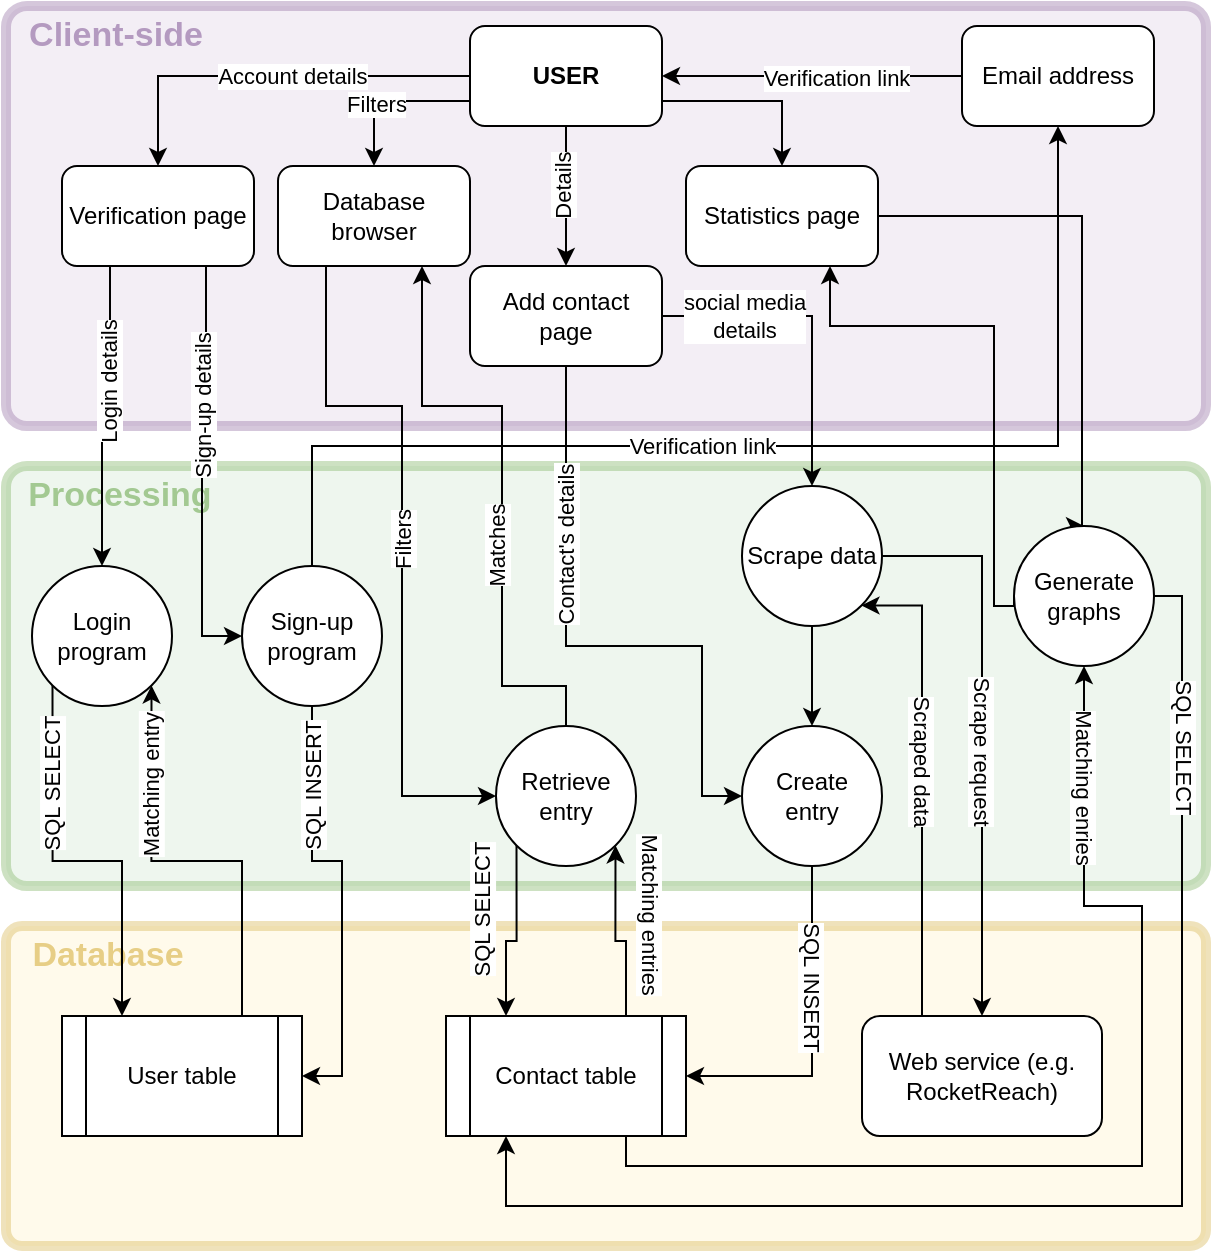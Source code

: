 <mxfile version="21.4.0" type="github">
  <diagram name="Page-1" id="DdxZA5GexF_VP8a_7yuy">
    <mxGraphModel dx="1434" dy="788" grid="1" gridSize="10" guides="1" tooltips="1" connect="1" arrows="1" fold="1" page="1" pageScale="1" pageWidth="827" pageHeight="1169" math="0" shadow="0">
      <root>
        <mxCell id="0" />
        <mxCell id="1" parent="0" />
        <mxCell id="scGVtARDGO441qJ0OcvR-37" value="Database" style="text;html=1;strokeColor=none;fillColor=none;align=center;verticalAlign=middle;whiteSpace=wrap;rounded=0;fontFamily=Helvetica;fontStyle=1;fontColor=#d6b656;fontSize=17;" parent="1" vertex="1">
          <mxGeometry x="117" y="510" width="100" height="30" as="geometry" />
        </mxCell>
        <mxCell id="scGVtARDGO441qJ0OcvR-36" value="" style="rounded=1;whiteSpace=wrap;html=1;fillColor=#fff2cc;fillStyle=auto;opacity=40;strokeColor=#d6b656;strokeWidth=5;perimeterSpacing=0;arcSize=5;" parent="1" vertex="1">
          <mxGeometry x="116" y="510" width="600" height="160" as="geometry" />
        </mxCell>
        <mxCell id="scGVtARDGO441qJ0OcvR-6" value="Processing" style="text;html=1;strokeColor=none;fillColor=none;align=center;verticalAlign=middle;whiteSpace=wrap;rounded=0;fontFamily=Helvetica;fontStyle=1;fontColor=#82b366;fontSize=17;" parent="1" vertex="1">
          <mxGeometry x="123" y="280" width="100" height="30" as="geometry" />
        </mxCell>
        <mxCell id="scGVtARDGO441qJ0OcvR-5" value="" style="rounded=1;whiteSpace=wrap;html=1;fillColor=#d5e8d4;fillStyle=auto;opacity=40;strokeColor=#82B366;strokeWidth=5;perimeterSpacing=0;arcSize=5;" parent="1" vertex="1">
          <mxGeometry x="116" y="280" width="600" height="210" as="geometry" />
        </mxCell>
        <mxCell id="scGVtARDGO441qJ0OcvR-3" value="Client-side" style="text;html=1;strokeColor=none;fillColor=none;align=center;verticalAlign=middle;whiteSpace=wrap;rounded=0;fontFamily=Helvetica;fontStyle=1;fontColor=#9673a6;fontSize=17;" parent="1" vertex="1">
          <mxGeometry x="121" y="50" width="100" height="30" as="geometry" />
        </mxCell>
        <mxCell id="scGVtARDGO441qJ0OcvR-1" value="" style="rounded=1;whiteSpace=wrap;html=1;fillColor=#e1d5e7;fillStyle=auto;opacity=40;strokeColor=#9673A6;gradientColor=none;strokeWidth=5;perimeterSpacing=0;arcSize=5;" parent="1" vertex="1">
          <mxGeometry x="116" y="50" width="600" height="210" as="geometry" />
        </mxCell>
        <mxCell id="scGVtARDGO441qJ0OcvR-12" style="edgeStyle=orthogonalEdgeStyle;rounded=0;orthogonalLoop=1;jettySize=auto;html=1;exitX=0;exitY=0.5;exitDx=0;exitDy=0;entryX=0.5;entryY=0;entryDx=0;entryDy=0;" parent="1" source="scGVtARDGO441qJ0OcvR-4" target="scGVtARDGO441qJ0OcvR-7" edge="1">
          <mxGeometry relative="1" as="geometry" />
        </mxCell>
        <mxCell id="scGVtARDGO441qJ0OcvR-16" value="Account details" style="edgeLabel;html=1;align=center;verticalAlign=middle;resizable=0;points=[];" parent="scGVtARDGO441qJ0OcvR-12" vertex="1" connectable="0">
          <mxGeometry x="-0.114" relative="1" as="geometry">
            <mxPoint as="offset" />
          </mxGeometry>
        </mxCell>
        <mxCell id="scGVtARDGO441qJ0OcvR-27" style="edgeStyle=orthogonalEdgeStyle;rounded=0;orthogonalLoop=1;jettySize=auto;html=1;exitX=0;exitY=0.75;exitDx=0;exitDy=0;entryX=0.5;entryY=0;entryDx=0;entryDy=0;" parent="1" source="scGVtARDGO441qJ0OcvR-4" target="scGVtARDGO441qJ0OcvR-26" edge="1">
          <mxGeometry relative="1" as="geometry" />
        </mxCell>
        <mxCell id="scGVtARDGO441qJ0OcvR-28" value="Filters" style="edgeLabel;html=1;align=center;verticalAlign=middle;resizable=0;points=[];" parent="scGVtARDGO441qJ0OcvR-27" vertex="1" connectable="0">
          <mxGeometry x="0.182" y="1" relative="1" as="geometry">
            <mxPoint as="offset" />
          </mxGeometry>
        </mxCell>
        <mxCell id="r--svfkuLO-Cxs6bafeG-12" style="edgeStyle=orthogonalEdgeStyle;rounded=0;orthogonalLoop=1;jettySize=auto;html=1;exitX=0.5;exitY=1;exitDx=0;exitDy=0;entryX=0.5;entryY=0;entryDx=0;entryDy=0;" parent="1" source="scGVtARDGO441qJ0OcvR-4" target="scGVtARDGO441qJ0OcvR-35" edge="1">
          <mxGeometry relative="1" as="geometry" />
        </mxCell>
        <mxCell id="xZPXGxTYQYcIRegJXseu-11" style="edgeStyle=orthogonalEdgeStyle;rounded=0;orthogonalLoop=1;jettySize=auto;html=1;exitX=1;exitY=0.75;exitDx=0;exitDy=0;entryX=0.5;entryY=0;entryDx=0;entryDy=0;" edge="1" parent="1" source="scGVtARDGO441qJ0OcvR-4" target="xZPXGxTYQYcIRegJXseu-10">
          <mxGeometry relative="1" as="geometry" />
        </mxCell>
        <mxCell id="scGVtARDGO441qJ0OcvR-4" value="&lt;b&gt;USER&lt;/b&gt;" style="rounded=1;whiteSpace=wrap;html=1;" parent="1" vertex="1">
          <mxGeometry x="348" y="60" width="96" height="50" as="geometry" />
        </mxCell>
        <mxCell id="scGVtARDGO441qJ0OcvR-20" style="edgeStyle=orthogonalEdgeStyle;rounded=0;orthogonalLoop=1;jettySize=auto;html=1;exitX=0.25;exitY=1;exitDx=0;exitDy=0;" parent="1" source="scGVtARDGO441qJ0OcvR-7" target="scGVtARDGO441qJ0OcvR-18" edge="1">
          <mxGeometry relative="1" as="geometry" />
        </mxCell>
        <mxCell id="scGVtARDGO441qJ0OcvR-22" value="Login details" style="edgeLabel;html=1;align=center;verticalAlign=middle;resizable=0;points=[];rotation=270;" parent="scGVtARDGO441qJ0OcvR-20" vertex="1" connectable="0">
          <mxGeometry x="-0.247" y="-1" relative="1" as="geometry">
            <mxPoint as="offset" />
          </mxGeometry>
        </mxCell>
        <mxCell id="scGVtARDGO441qJ0OcvR-21" style="edgeStyle=orthogonalEdgeStyle;rounded=0;orthogonalLoop=1;jettySize=auto;html=1;exitX=0.75;exitY=1;exitDx=0;exitDy=0;entryX=0;entryY=0.5;entryDx=0;entryDy=0;" parent="1" source="scGVtARDGO441qJ0OcvR-7" target="scGVtARDGO441qJ0OcvR-19" edge="1">
          <mxGeometry relative="1" as="geometry" />
        </mxCell>
        <mxCell id="scGVtARDGO441qJ0OcvR-23" value="Sign-up details" style="edgeLabel;html=1;align=center;verticalAlign=middle;resizable=0;points=[];rotation=270;" parent="scGVtARDGO441qJ0OcvR-21" vertex="1" connectable="0">
          <mxGeometry x="-0.478" y="1" relative="1" as="geometry">
            <mxPoint x="-3" y="16" as="offset" />
          </mxGeometry>
        </mxCell>
        <mxCell id="scGVtARDGO441qJ0OcvR-7" value="Verification page" style="rounded=1;whiteSpace=wrap;html=1;" parent="1" vertex="1">
          <mxGeometry x="144" y="130" width="96" height="50" as="geometry" />
        </mxCell>
        <mxCell id="scGVtARDGO441qJ0OcvR-13" style="edgeStyle=orthogonalEdgeStyle;rounded=0;orthogonalLoop=1;jettySize=auto;html=1;exitX=0;exitY=0.5;exitDx=0;exitDy=0;" parent="1" source="scGVtARDGO441qJ0OcvR-8" target="scGVtARDGO441qJ0OcvR-4" edge="1">
          <mxGeometry relative="1" as="geometry" />
        </mxCell>
        <mxCell id="scGVtARDGO441qJ0OcvR-17" value="Verification link" style="edgeLabel;html=1;align=center;verticalAlign=middle;resizable=0;points=[];" parent="scGVtARDGO441qJ0OcvR-13" vertex="1" connectable="0">
          <mxGeometry x="-0.16" y="1" relative="1" as="geometry">
            <mxPoint as="offset" />
          </mxGeometry>
        </mxCell>
        <mxCell id="scGVtARDGO441qJ0OcvR-8" value="Email address" style="rounded=1;whiteSpace=wrap;html=1;" parent="1" vertex="1">
          <mxGeometry x="594" y="60" width="96" height="50" as="geometry" />
        </mxCell>
        <mxCell id="r--svfkuLO-Cxs6bafeG-15" style="edgeStyle=orthogonalEdgeStyle;rounded=0;orthogonalLoop=1;jettySize=auto;html=1;exitX=0;exitY=1;exitDx=0;exitDy=0;entryX=0.25;entryY=0;entryDx=0;entryDy=0;" parent="1" source="scGVtARDGO441qJ0OcvR-18" target="r--svfkuLO-Cxs6bafeG-1" edge="1">
          <mxGeometry relative="1" as="geometry" />
        </mxCell>
        <mxCell id="r--svfkuLO-Cxs6bafeG-17" value="SQL SELECT" style="edgeLabel;html=1;align=center;verticalAlign=middle;resizable=0;points=[];rotation=270;" parent="r--svfkuLO-Cxs6bafeG-15" vertex="1" connectable="0">
          <mxGeometry x="-0.401" relative="1" as="geometry">
            <mxPoint y="-10" as="offset" />
          </mxGeometry>
        </mxCell>
        <mxCell id="scGVtARDGO441qJ0OcvR-18" value="Login program" style="ellipse;whiteSpace=wrap;html=1;aspect=fixed;" parent="1" vertex="1">
          <mxGeometry x="129" y="330" width="70" height="70" as="geometry" />
        </mxCell>
        <mxCell id="scGVtARDGO441qJ0OcvR-24" style="edgeStyle=orthogonalEdgeStyle;rounded=0;orthogonalLoop=1;jettySize=auto;html=1;exitX=0.5;exitY=0;exitDx=0;exitDy=0;entryX=0.5;entryY=1;entryDx=0;entryDy=0;" parent="1" source="scGVtARDGO441qJ0OcvR-19" target="scGVtARDGO441qJ0OcvR-8" edge="1">
          <mxGeometry relative="1" as="geometry">
            <Array as="points">
              <mxPoint x="269" y="270" />
              <mxPoint x="642" y="270" />
            </Array>
          </mxGeometry>
        </mxCell>
        <mxCell id="xZPXGxTYQYcIRegJXseu-9" value="Details" style="edgeLabel;html=1;align=center;verticalAlign=middle;resizable=0;points=[];rotation=270;" vertex="1" connectable="0" parent="scGVtARDGO441qJ0OcvR-24">
          <mxGeometry x="0.781" y="-2" relative="1" as="geometry">
            <mxPoint x="-250" y="-35" as="offset" />
          </mxGeometry>
        </mxCell>
        <mxCell id="scGVtARDGO441qJ0OcvR-25" value="Verification link" style="edgeLabel;html=1;align=center;verticalAlign=middle;resizable=0;points=[];" parent="scGVtARDGO441qJ0OcvR-24" vertex="1" connectable="0">
          <mxGeometry x="-0.265" y="-2" relative="1" as="geometry">
            <mxPoint x="37" y="-2" as="offset" />
          </mxGeometry>
        </mxCell>
        <mxCell id="xZPXGxTYQYcIRegJXseu-31" style="edgeStyle=orthogonalEdgeStyle;rounded=0;orthogonalLoop=1;jettySize=auto;html=1;exitX=0.5;exitY=1;exitDx=0;exitDy=0;entryX=1;entryY=0.5;entryDx=0;entryDy=0;" edge="1" parent="1" source="scGVtARDGO441qJ0OcvR-19" target="r--svfkuLO-Cxs6bafeG-1">
          <mxGeometry relative="1" as="geometry" />
        </mxCell>
        <mxCell id="xZPXGxTYQYcIRegJXseu-32" value="SQL INSERT" style="edgeLabel;html=1;align=center;verticalAlign=middle;resizable=0;points=[];rotation=270;" vertex="1" connectable="0" parent="xZPXGxTYQYcIRegJXseu-31">
          <mxGeometry x="-0.764" y="2" relative="1" as="geometry">
            <mxPoint x="-2" y="14" as="offset" />
          </mxGeometry>
        </mxCell>
        <mxCell id="scGVtARDGO441qJ0OcvR-19" value="Sign-up program" style="ellipse;whiteSpace=wrap;html=1;aspect=fixed;" parent="1" vertex="1">
          <mxGeometry x="234" y="330" width="70" height="70" as="geometry" />
        </mxCell>
        <mxCell id="scGVtARDGO441qJ0OcvR-38" style="edgeStyle=orthogonalEdgeStyle;rounded=0;orthogonalLoop=1;jettySize=auto;html=1;exitX=0.25;exitY=1;exitDx=0;exitDy=0;entryX=0;entryY=0.5;entryDx=0;entryDy=0;" parent="1" source="scGVtARDGO441qJ0OcvR-26" target="scGVtARDGO441qJ0OcvR-31" edge="1">
          <mxGeometry relative="1" as="geometry">
            <Array as="points">
              <mxPoint x="276" y="250" />
              <mxPoint x="314" y="250" />
              <mxPoint x="314" y="445" />
            </Array>
          </mxGeometry>
        </mxCell>
        <mxCell id="r--svfkuLO-Cxs6bafeG-13" value="Filters" style="edgeLabel;html=1;align=center;verticalAlign=middle;resizable=0;points=[];rotation=270;" parent="scGVtARDGO441qJ0OcvR-38" vertex="1" connectable="0">
          <mxGeometry x="0.001" relative="1" as="geometry">
            <mxPoint as="offset" />
          </mxGeometry>
        </mxCell>
        <mxCell id="scGVtARDGO441qJ0OcvR-26" value="Database browser" style="rounded=1;whiteSpace=wrap;html=1;" parent="1" vertex="1">
          <mxGeometry x="252" y="130" width="96" height="50" as="geometry" />
        </mxCell>
        <mxCell id="r--svfkuLO-Cxs6bafeG-8" style="edgeStyle=orthogonalEdgeStyle;rounded=0;orthogonalLoop=1;jettySize=auto;html=1;exitX=0;exitY=1;exitDx=0;exitDy=0;entryX=0.25;entryY=0;entryDx=0;entryDy=0;" parent="1" source="scGVtARDGO441qJ0OcvR-31" target="r--svfkuLO-Cxs6bafeG-2" edge="1">
          <mxGeometry relative="1" as="geometry" />
        </mxCell>
        <mxCell id="r--svfkuLO-Cxs6bafeG-9" value="SQL SELECT" style="edgeLabel;html=1;align=center;verticalAlign=middle;resizable=0;points=[];rotation=270;" parent="r--svfkuLO-Cxs6bafeG-8" vertex="1" connectable="0">
          <mxGeometry x="-0.27" y="-1" relative="1" as="geometry">
            <mxPoint x="-16" as="offset" />
          </mxGeometry>
        </mxCell>
        <mxCell id="r--svfkuLO-Cxs6bafeG-11" style="edgeStyle=orthogonalEdgeStyle;rounded=0;orthogonalLoop=1;jettySize=auto;html=1;exitX=0.5;exitY=0;exitDx=0;exitDy=0;entryX=0.75;entryY=1;entryDx=0;entryDy=0;" parent="1" source="scGVtARDGO441qJ0OcvR-31" target="scGVtARDGO441qJ0OcvR-26" edge="1">
          <mxGeometry relative="1" as="geometry">
            <Array as="points">
              <mxPoint x="396" y="390" />
              <mxPoint x="364" y="390" />
              <mxPoint x="364" y="250" />
              <mxPoint x="324" y="250" />
            </Array>
          </mxGeometry>
        </mxCell>
        <mxCell id="r--svfkuLO-Cxs6bafeG-14" value="Matches" style="edgeLabel;html=1;align=center;verticalAlign=middle;resizable=0;points=[];rotation=270;" parent="r--svfkuLO-Cxs6bafeG-11" vertex="1" connectable="0">
          <mxGeometry x="-0.107" relative="1" as="geometry">
            <mxPoint x="-3" y="13" as="offset" />
          </mxGeometry>
        </mxCell>
        <mxCell id="scGVtARDGO441qJ0OcvR-31" value="Retrieve entry" style="ellipse;whiteSpace=wrap;html=1;aspect=fixed;" parent="1" vertex="1">
          <mxGeometry x="361" y="410" width="70" height="70" as="geometry" />
        </mxCell>
        <mxCell id="xZPXGxTYQYcIRegJXseu-2" style="edgeStyle=orthogonalEdgeStyle;rounded=0;orthogonalLoop=1;jettySize=auto;html=1;exitX=0.5;exitY=1;exitDx=0;exitDy=0;entryX=0;entryY=0.5;entryDx=0;entryDy=0;" edge="1" parent="1" source="scGVtARDGO441qJ0OcvR-35" target="xZPXGxTYQYcIRegJXseu-1">
          <mxGeometry relative="1" as="geometry">
            <Array as="points">
              <mxPoint x="396" y="370" />
              <mxPoint x="464" y="370" />
              <mxPoint x="464" y="445" />
            </Array>
          </mxGeometry>
        </mxCell>
        <mxCell id="xZPXGxTYQYcIRegJXseu-4" value="Contact&#39;s details" style="edgeLabel;html=1;align=center;verticalAlign=middle;resizable=0;points=[];rotation=270;" vertex="1" connectable="0" parent="xZPXGxTYQYcIRegJXseu-2">
          <mxGeometry x="0.364" y="-2" relative="1" as="geometry">
            <mxPoint x="-67" y="-52" as="offset" />
          </mxGeometry>
        </mxCell>
        <mxCell id="scGVtARDGO441qJ0OcvR-35" value="Add contact&lt;br&gt;page" style="rounded=1;whiteSpace=wrap;html=1;" parent="1" vertex="1">
          <mxGeometry x="348" y="180" width="96" height="50" as="geometry" />
        </mxCell>
        <mxCell id="r--svfkuLO-Cxs6bafeG-16" style="edgeStyle=orthogonalEdgeStyle;rounded=0;orthogonalLoop=1;jettySize=auto;html=1;exitX=0.75;exitY=0;exitDx=0;exitDy=0;entryX=1;entryY=1;entryDx=0;entryDy=0;" parent="1" source="r--svfkuLO-Cxs6bafeG-1" target="scGVtARDGO441qJ0OcvR-18" edge="1">
          <mxGeometry relative="1" as="geometry" />
        </mxCell>
        <mxCell id="r--svfkuLO-Cxs6bafeG-18" value="Matching entry" style="edgeLabel;html=1;align=center;verticalAlign=middle;resizable=0;points=[];rotation=270;" parent="r--svfkuLO-Cxs6bafeG-16" vertex="1" connectable="0">
          <mxGeometry x="0.437" y="1" relative="1" as="geometry">
            <mxPoint y="-9" as="offset" />
          </mxGeometry>
        </mxCell>
        <mxCell id="r--svfkuLO-Cxs6bafeG-1" value="User table" style="shape=process;whiteSpace=wrap;html=1;backgroundOutline=1;" parent="1" vertex="1">
          <mxGeometry x="144" y="555" width="120" height="60" as="geometry" />
        </mxCell>
        <mxCell id="r--svfkuLO-Cxs6bafeG-7" style="edgeStyle=orthogonalEdgeStyle;rounded=0;orthogonalLoop=1;jettySize=auto;html=1;exitX=0.75;exitY=0;exitDx=0;exitDy=0;entryX=1;entryY=1;entryDx=0;entryDy=0;" parent="1" source="r--svfkuLO-Cxs6bafeG-2" target="scGVtARDGO441qJ0OcvR-31" edge="1">
          <mxGeometry relative="1" as="geometry" />
        </mxCell>
        <mxCell id="r--svfkuLO-Cxs6bafeG-10" value="Matching entries" style="edgeLabel;html=1;align=center;verticalAlign=middle;resizable=0;points=[];rotation=90;" parent="r--svfkuLO-Cxs6bafeG-7" vertex="1" connectable="0">
          <mxGeometry x="0.239" relative="1" as="geometry">
            <mxPoint x="18" as="offset" />
          </mxGeometry>
        </mxCell>
        <mxCell id="xZPXGxTYQYcIRegJXseu-29" style="edgeStyle=orthogonalEdgeStyle;rounded=0;orthogonalLoop=1;jettySize=auto;html=1;exitX=1;exitY=0.5;exitDx=0;exitDy=0;entryX=0.25;entryY=1;entryDx=0;entryDy=0;" edge="1" parent="1" source="xZPXGxTYQYcIRegJXseu-24" target="r--svfkuLO-Cxs6bafeG-2">
          <mxGeometry relative="1" as="geometry">
            <Array as="points">
              <mxPoint x="704" y="345" />
              <mxPoint x="704" y="650" />
              <mxPoint x="366" y="650" />
            </Array>
          </mxGeometry>
        </mxCell>
        <mxCell id="xZPXGxTYQYcIRegJXseu-34" value="SQL SELECT" style="edgeLabel;html=1;align=center;verticalAlign=middle;resizable=0;points=[];rotation=90;" vertex="1" connectable="0" parent="xZPXGxTYQYcIRegJXseu-29">
          <mxGeometry x="-0.783" y="1" relative="1" as="geometry">
            <mxPoint y="14" as="offset" />
          </mxGeometry>
        </mxCell>
        <mxCell id="r--svfkuLO-Cxs6bafeG-2" value="Contact table" style="shape=process;whiteSpace=wrap;html=1;backgroundOutline=1;" parent="1" vertex="1">
          <mxGeometry x="336" y="555" width="120" height="60" as="geometry" />
        </mxCell>
        <mxCell id="xZPXGxTYQYcIRegJXseu-6" style="edgeStyle=orthogonalEdgeStyle;rounded=0;orthogonalLoop=1;jettySize=auto;html=1;exitX=0.5;exitY=1;exitDx=0;exitDy=0;entryX=1;entryY=0.5;entryDx=0;entryDy=0;" edge="1" parent="1" source="xZPXGxTYQYcIRegJXseu-1" target="r--svfkuLO-Cxs6bafeG-2">
          <mxGeometry relative="1" as="geometry" />
        </mxCell>
        <mxCell id="xZPXGxTYQYcIRegJXseu-7" value="SQL INSERT" style="edgeLabel;html=1;align=center;verticalAlign=middle;resizable=0;points=[];rotation=90;" vertex="1" connectable="0" parent="xZPXGxTYQYcIRegJXseu-6">
          <mxGeometry x="-0.571" y="-3" relative="1" as="geometry">
            <mxPoint x="3" y="24" as="offset" />
          </mxGeometry>
        </mxCell>
        <mxCell id="xZPXGxTYQYcIRegJXseu-1" value="Create&lt;br&gt;entry" style="ellipse;whiteSpace=wrap;html=1;aspect=fixed;" vertex="1" parent="1">
          <mxGeometry x="484" y="410" width="70" height="70" as="geometry" />
        </mxCell>
        <mxCell id="xZPXGxTYQYcIRegJXseu-14" style="edgeStyle=orthogonalEdgeStyle;rounded=0;orthogonalLoop=1;jettySize=auto;html=1;exitX=1;exitY=0.5;exitDx=0;exitDy=0;entryX=0.5;entryY=0;entryDx=0;entryDy=0;" edge="1" parent="1" source="scGVtARDGO441qJ0OcvR-35" target="xZPXGxTYQYcIRegJXseu-12">
          <mxGeometry relative="1" as="geometry" />
        </mxCell>
        <mxCell id="xZPXGxTYQYcIRegJXseu-23" value="social media&lt;br&gt;details" style="edgeLabel;html=1;align=center;verticalAlign=middle;resizable=0;points=[];rotation=0;" vertex="1" connectable="0" parent="xZPXGxTYQYcIRegJXseu-14">
          <mxGeometry x="-0.395" relative="1" as="geometry">
            <mxPoint x="-8" as="offset" />
          </mxGeometry>
        </mxCell>
        <mxCell id="xZPXGxTYQYcIRegJXseu-25" style="edgeStyle=orthogonalEdgeStyle;rounded=0;orthogonalLoop=1;jettySize=auto;html=1;exitX=1;exitY=0.5;exitDx=0;exitDy=0;entryX=0.5;entryY=0;entryDx=0;entryDy=0;" edge="1" parent="1" source="xZPXGxTYQYcIRegJXseu-10" target="xZPXGxTYQYcIRegJXseu-24">
          <mxGeometry relative="1" as="geometry">
            <Array as="points">
              <mxPoint x="654" y="155" />
            </Array>
          </mxGeometry>
        </mxCell>
        <mxCell id="xZPXGxTYQYcIRegJXseu-10" value="Statistics page" style="rounded=1;whiteSpace=wrap;html=1;" vertex="1" parent="1">
          <mxGeometry x="456" y="130" width="96" height="50" as="geometry" />
        </mxCell>
        <mxCell id="xZPXGxTYQYcIRegJXseu-13" style="edgeStyle=orthogonalEdgeStyle;rounded=0;orthogonalLoop=1;jettySize=auto;html=1;exitX=0.5;exitY=1;exitDx=0;exitDy=0;entryX=0.5;entryY=0;entryDx=0;entryDy=0;" edge="1" parent="1" source="xZPXGxTYQYcIRegJXseu-12" target="xZPXGxTYQYcIRegJXseu-1">
          <mxGeometry relative="1" as="geometry" />
        </mxCell>
        <mxCell id="xZPXGxTYQYcIRegJXseu-18" style="edgeStyle=orthogonalEdgeStyle;rounded=0;orthogonalLoop=1;jettySize=auto;html=1;exitX=1;exitY=0.5;exitDx=0;exitDy=0;entryX=0.5;entryY=0;entryDx=0;entryDy=0;" edge="1" parent="1" source="xZPXGxTYQYcIRegJXseu-12" target="xZPXGxTYQYcIRegJXseu-15">
          <mxGeometry relative="1" as="geometry" />
        </mxCell>
        <mxCell id="xZPXGxTYQYcIRegJXseu-21" value="Scrape request" style="edgeLabel;html=1;align=center;verticalAlign=middle;resizable=0;points=[];rotation=90;" vertex="1" connectable="0" parent="xZPXGxTYQYcIRegJXseu-18">
          <mxGeometry x="0.049" relative="1" as="geometry">
            <mxPoint as="offset" />
          </mxGeometry>
        </mxCell>
        <mxCell id="xZPXGxTYQYcIRegJXseu-12" value="Scrape data" style="ellipse;whiteSpace=wrap;html=1;aspect=fixed;" vertex="1" parent="1">
          <mxGeometry x="484" y="290" width="70" height="70" as="geometry" />
        </mxCell>
        <mxCell id="xZPXGxTYQYcIRegJXseu-20" style="edgeStyle=orthogonalEdgeStyle;rounded=0;orthogonalLoop=1;jettySize=auto;html=1;exitX=0.25;exitY=0;exitDx=0;exitDy=0;entryX=1;entryY=1;entryDx=0;entryDy=0;" edge="1" parent="1" source="xZPXGxTYQYcIRegJXseu-15" target="xZPXGxTYQYcIRegJXseu-12">
          <mxGeometry relative="1" as="geometry">
            <Array as="points">
              <mxPoint x="574" y="350" />
            </Array>
          </mxGeometry>
        </mxCell>
        <mxCell id="xZPXGxTYQYcIRegJXseu-22" value="Scraped data" style="edgeLabel;html=1;align=center;verticalAlign=middle;resizable=0;points=[];rotation=90;" vertex="1" connectable="0" parent="xZPXGxTYQYcIRegJXseu-20">
          <mxGeometry x="0.088" y="3" relative="1" as="geometry">
            <mxPoint x="3" as="offset" />
          </mxGeometry>
        </mxCell>
        <mxCell id="xZPXGxTYQYcIRegJXseu-15" value="Web service (e.g. RocketReach)" style="rounded=1;whiteSpace=wrap;html=1;" vertex="1" parent="1">
          <mxGeometry x="544" y="555" width="120" height="60" as="geometry" />
        </mxCell>
        <mxCell id="xZPXGxTYQYcIRegJXseu-26" style="edgeStyle=orthogonalEdgeStyle;rounded=0;orthogonalLoop=1;jettySize=auto;html=1;exitX=0;exitY=0.5;exitDx=0;exitDy=0;entryX=0.75;entryY=1;entryDx=0;entryDy=0;" edge="1" parent="1" source="xZPXGxTYQYcIRegJXseu-24" target="xZPXGxTYQYcIRegJXseu-10">
          <mxGeometry relative="1" as="geometry">
            <Array as="points">
              <mxPoint x="620" y="350" />
              <mxPoint x="610" y="350" />
              <mxPoint x="610" y="210" />
              <mxPoint x="528" y="210" />
            </Array>
          </mxGeometry>
        </mxCell>
        <mxCell id="xZPXGxTYQYcIRegJXseu-30" style="edgeStyle=orthogonalEdgeStyle;rounded=0;orthogonalLoop=1;jettySize=auto;html=1;exitX=0.75;exitY=1;exitDx=0;exitDy=0;entryX=0.5;entryY=1;entryDx=0;entryDy=0;" edge="1" parent="1" source="r--svfkuLO-Cxs6bafeG-2" target="xZPXGxTYQYcIRegJXseu-24">
          <mxGeometry relative="1" as="geometry">
            <Array as="points">
              <mxPoint x="426" y="630" />
              <mxPoint x="684" y="630" />
              <mxPoint x="684" y="500" />
              <mxPoint x="655" y="500" />
            </Array>
          </mxGeometry>
        </mxCell>
        <mxCell id="xZPXGxTYQYcIRegJXseu-33" value="Matching enries" style="edgeLabel;html=1;align=center;verticalAlign=middle;resizable=0;points=[];rotation=90;" vertex="1" connectable="0" parent="xZPXGxTYQYcIRegJXseu-30">
          <mxGeometry x="0.862" y="2" relative="1" as="geometry">
            <mxPoint x="2" y="22" as="offset" />
          </mxGeometry>
        </mxCell>
        <mxCell id="xZPXGxTYQYcIRegJXseu-24" value="Generate graphs" style="ellipse;whiteSpace=wrap;html=1;aspect=fixed;" vertex="1" parent="1">
          <mxGeometry x="620" y="310" width="70" height="70" as="geometry" />
        </mxCell>
      </root>
    </mxGraphModel>
  </diagram>
</mxfile>
